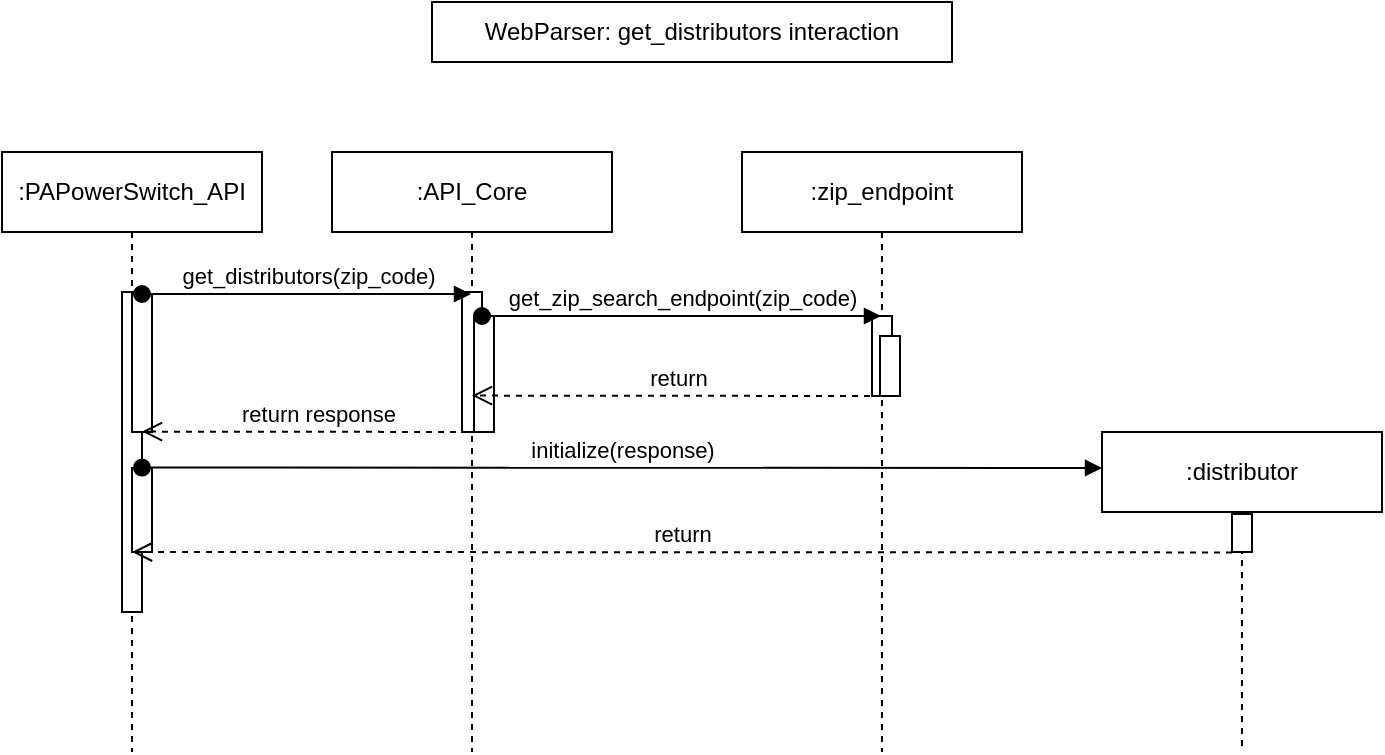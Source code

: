 <mxfile pages="3">
    <diagram name="WebParser get_distributors" id="2YBvvXClWsGukQMizWep">
        <mxGraphModel dx="1240" dy="668" grid="1" gridSize="10" guides="1" tooltips="1" connect="1" arrows="1" fold="1" page="1" pageScale="1" pageWidth="1100" pageHeight="850" math="0" shadow="0">
            <root>
                <mxCell id="0"/>
                <mxCell id="1" parent="0"/>
                <mxCell id="aM9ryv3xv72pqoxQDRHE-5" value=":PAPowerSwitch_API" style="shape=umlLifeline;perimeter=lifelinePerimeter;whiteSpace=wrap;html=1;container=0;dropTarget=0;collapsible=0;recursiveResize=0;outlineConnect=0;portConstraint=eastwest;newEdgeStyle={&quot;edgeStyle&quot;:&quot;elbowEdgeStyle&quot;,&quot;elbow&quot;:&quot;vertical&quot;,&quot;curved&quot;:0,&quot;rounded&quot;:0};" parent="1" vertex="1">
                    <mxGeometry x="205" y="275" width="130" height="300" as="geometry"/>
                </mxCell>
                <mxCell id="aM9ryv3xv72pqoxQDRHE-6" value="" style="html=1;points=[];perimeter=orthogonalPerimeter;outlineConnect=0;targetShapes=umlLifeline;portConstraint=eastwest;newEdgeStyle={&quot;edgeStyle&quot;:&quot;elbowEdgeStyle&quot;,&quot;elbow&quot;:&quot;vertical&quot;,&quot;curved&quot;:0,&quot;rounded&quot;:0};" parent="aM9ryv3xv72pqoxQDRHE-5" vertex="1">
                    <mxGeometry x="60" y="70" width="10" height="160" as="geometry"/>
                </mxCell>
                <mxCell id="XMeLWeaDgcHeaULcNXHY-28" value="" style="html=1;points=[];perimeter=orthogonalPerimeter;outlineConnect=0;targetShapes=umlLifeline;portConstraint=eastwest;newEdgeStyle={&quot;edgeStyle&quot;:&quot;elbowEdgeStyle&quot;,&quot;elbow&quot;:&quot;vertical&quot;,&quot;curved&quot;:0,&quot;rounded&quot;:0};" parent="aM9ryv3xv72pqoxQDRHE-5" vertex="1">
                    <mxGeometry x="65" y="71" width="10" height="69" as="geometry"/>
                </mxCell>
                <mxCell id="XMeLWeaDgcHeaULcNXHY-29" value="" style="html=1;points=[];perimeter=orthogonalPerimeter;outlineConnect=0;targetShapes=umlLifeline;portConstraint=eastwest;newEdgeStyle={&quot;edgeStyle&quot;:&quot;elbowEdgeStyle&quot;,&quot;elbow&quot;:&quot;vertical&quot;,&quot;curved&quot;:0,&quot;rounded&quot;:0};" parent="aM9ryv3xv72pqoxQDRHE-5" vertex="1">
                    <mxGeometry x="65" y="158" width="10" height="42" as="geometry"/>
                </mxCell>
                <mxCell id="XMeLWeaDgcHeaULcNXHY-5" value=":API_Core" style="shape=umlLifeline;perimeter=lifelinePerimeter;whiteSpace=wrap;html=1;container=0;dropTarget=0;collapsible=0;recursiveResize=0;outlineConnect=0;portConstraint=eastwest;newEdgeStyle={&quot;edgeStyle&quot;:&quot;elbowEdgeStyle&quot;,&quot;elbow&quot;:&quot;vertical&quot;,&quot;curved&quot;:0,&quot;rounded&quot;:0};" parent="1" vertex="1">
                    <mxGeometry x="370" y="275" width="140" height="300" as="geometry"/>
                </mxCell>
                <mxCell id="XMeLWeaDgcHeaULcNXHY-6" value="" style="html=1;points=[];perimeter=orthogonalPerimeter;outlineConnect=0;targetShapes=umlLifeline;portConstraint=eastwest;newEdgeStyle={&quot;edgeStyle&quot;:&quot;elbowEdgeStyle&quot;,&quot;elbow&quot;:&quot;vertical&quot;,&quot;curved&quot;:0,&quot;rounded&quot;:0};" parent="XMeLWeaDgcHeaULcNXHY-5" vertex="1">
                    <mxGeometry x="65" y="70" width="10" height="70" as="geometry"/>
                </mxCell>
                <mxCell id="XMeLWeaDgcHeaULcNXHY-8" value="" style="html=1;points=[];perimeter=orthogonalPerimeter;outlineConnect=0;targetShapes=umlLifeline;portConstraint=eastwest;newEdgeStyle={&quot;edgeStyle&quot;:&quot;elbowEdgeStyle&quot;,&quot;elbow&quot;:&quot;vertical&quot;,&quot;curved&quot;:0,&quot;rounded&quot;:0};" parent="XMeLWeaDgcHeaULcNXHY-5" vertex="1">
                    <mxGeometry x="71" y="82" width="10" height="58" as="geometry"/>
                </mxCell>
                <mxCell id="XMeLWeaDgcHeaULcNXHY-9" value=":zip_endpoint" style="shape=umlLifeline;perimeter=lifelinePerimeter;whiteSpace=wrap;html=1;container=0;dropTarget=0;collapsible=0;recursiveResize=0;outlineConnect=0;portConstraint=eastwest;newEdgeStyle={&quot;edgeStyle&quot;:&quot;elbowEdgeStyle&quot;,&quot;elbow&quot;:&quot;vertical&quot;,&quot;curved&quot;:0,&quot;rounded&quot;:0};" parent="1" vertex="1">
                    <mxGeometry x="575" y="275" width="140" height="300" as="geometry"/>
                </mxCell>
                <mxCell id="XMeLWeaDgcHeaULcNXHY-10" value="" style="html=1;points=[];perimeter=orthogonalPerimeter;outlineConnect=0;targetShapes=umlLifeline;portConstraint=eastwest;newEdgeStyle={&quot;edgeStyle&quot;:&quot;elbowEdgeStyle&quot;,&quot;elbow&quot;:&quot;vertical&quot;,&quot;curved&quot;:0,&quot;rounded&quot;:0};" parent="XMeLWeaDgcHeaULcNXHY-9" vertex="1">
                    <mxGeometry x="65" y="82" width="10" height="40" as="geometry"/>
                </mxCell>
                <mxCell id="XMeLWeaDgcHeaULcNXHY-12" value="" style="html=1;points=[];perimeter=orthogonalPerimeter;outlineConnect=0;targetShapes=umlLifeline;portConstraint=eastwest;newEdgeStyle={&quot;edgeStyle&quot;:&quot;elbowEdgeStyle&quot;,&quot;elbow&quot;:&quot;vertical&quot;,&quot;curved&quot;:0,&quot;rounded&quot;:0};" parent="XMeLWeaDgcHeaULcNXHY-9" vertex="1">
                    <mxGeometry x="69" y="92" width="10" height="30" as="geometry"/>
                </mxCell>
                <mxCell id="XMeLWeaDgcHeaULcNXHY-7" value="get_distributors(zip_code)" style="html=1;verticalAlign=bottom;startArrow=oval;endArrow=block;startSize=8;edgeStyle=elbowEdgeStyle;elbow=vertical;curved=0;rounded=0;" parent="1" edge="1">
                    <mxGeometry relative="1" as="geometry">
                        <mxPoint x="275" y="346" as="sourcePoint"/>
                        <mxPoint x="439.5" y="346.286" as="targetPoint"/>
                    </mxGeometry>
                </mxCell>
                <mxCell id="XMeLWeaDgcHeaULcNXHY-21" value="get_zip_search_endpoint(zip_code)" style="html=1;verticalAlign=bottom;startArrow=oval;endArrow=block;startSize=8;edgeStyle=elbowEdgeStyle;elbow=vertical;curved=0;rounded=0;" parent="1" target="XMeLWeaDgcHeaULcNXHY-9" edge="1">
                    <mxGeometry relative="1" as="geometry">
                        <mxPoint x="445" y="357" as="sourcePoint"/>
                        <mxPoint x="610" y="357" as="targetPoint"/>
                    </mxGeometry>
                </mxCell>
                <mxCell id="XMeLWeaDgcHeaULcNXHY-22" value=":distributor" style="shape=umlLifeline;perimeter=lifelinePerimeter;whiteSpace=wrap;html=1;container=0;dropTarget=0;collapsible=0;recursiveResize=0;outlineConnect=0;portConstraint=eastwest;newEdgeStyle={&quot;edgeStyle&quot;:&quot;elbowEdgeStyle&quot;,&quot;elbow&quot;:&quot;vertical&quot;,&quot;curved&quot;:0,&quot;rounded&quot;:0};" parent="1" vertex="1">
                    <mxGeometry x="755" y="415" width="140" height="160" as="geometry"/>
                </mxCell>
                <mxCell id="XMeLWeaDgcHeaULcNXHY-23" value="" style="html=1;points=[];perimeter=orthogonalPerimeter;outlineConnect=0;targetShapes=umlLifeline;portConstraint=eastwest;newEdgeStyle={&quot;edgeStyle&quot;:&quot;elbowEdgeStyle&quot;,&quot;elbow&quot;:&quot;vertical&quot;,&quot;curved&quot;:0,&quot;rounded&quot;:0};" parent="XMeLWeaDgcHeaULcNXHY-22" vertex="1">
                    <mxGeometry x="65" y="41" width="10" height="19" as="geometry"/>
                </mxCell>
                <mxCell id="XMeLWeaDgcHeaULcNXHY-25" value="initialize(response)" style="html=1;verticalAlign=bottom;startArrow=oval;endArrow=block;startSize=8;edgeStyle=elbowEdgeStyle;elbow=vertical;curved=0;rounded=0;entryX=0;entryY=0.111;entryDx=0;entryDy=0;entryPerimeter=0;" parent="1" target="XMeLWeaDgcHeaULcNXHY-22" edge="1">
                    <mxGeometry relative="1" as="geometry">
                        <mxPoint x="275" y="432.76" as="sourcePoint"/>
                        <mxPoint x="745" y="433" as="targetPoint"/>
                    </mxGeometry>
                </mxCell>
                <mxCell id="aM9ryv3xv72pqoxQDRHE-10" value="return" style="html=1;verticalAlign=bottom;endArrow=open;dashed=1;endSize=8;edgeStyle=elbowEdgeStyle;elbow=vertical;curved=0;rounded=0;" parent="1" edge="1">
                    <mxGeometry relative="1" as="geometry">
                        <mxPoint x="440" y="397" as="targetPoint"/>
                        <Array as="points">
                            <mxPoint x="435" y="396.8"/>
                        </Array>
                        <mxPoint x="645" y="397" as="sourcePoint"/>
                    </mxGeometry>
                </mxCell>
                <mxCell id="XMeLWeaDgcHeaULcNXHY-27" value="return response" style="html=1;verticalAlign=bottom;endArrow=open;dashed=1;endSize=8;edgeStyle=elbowEdgeStyle;elbow=vertical;curved=0;rounded=0;" parent="1" edge="1">
                    <mxGeometry relative="1" as="geometry">
                        <mxPoint x="275" y="415" as="targetPoint"/>
                        <Array as="points">
                            <mxPoint x="240" y="414.8"/>
                        </Array>
                        <mxPoint x="450" y="415" as="sourcePoint"/>
                    </mxGeometry>
                </mxCell>
                <mxCell id="XMeLWeaDgcHeaULcNXHY-30" value="return" style="html=1;verticalAlign=bottom;endArrow=open;dashed=1;endSize=8;edgeStyle=elbowEdgeStyle;elbow=vertical;curved=0;rounded=0;" parent="1" target="aM9ryv3xv72pqoxQDRHE-5" edge="1">
                    <mxGeometry relative="1" as="geometry">
                        <mxPoint x="615" y="475.2" as="targetPoint"/>
                        <Array as="points">
                            <mxPoint x="610" y="475"/>
                        </Array>
                        <mxPoint x="820" y="475.2" as="sourcePoint"/>
                    </mxGeometry>
                </mxCell>
                <mxCell id="XMeLWeaDgcHeaULcNXHY-31" value="WebParser: get_distributors interaction" style="text;html=1;strokeColor=default;fillColor=none;align=center;verticalAlign=middle;whiteSpace=wrap;rounded=0;" parent="1" vertex="1">
                    <mxGeometry x="420" y="200" width="260" height="30" as="geometry"/>
                </mxCell>
            </root>
        </mxGraphModel>
    </diagram>
    <diagram name="WebParser get_offers" id="nTTP2HI5AFDTThv7E8CJ">
        <mxGraphModel dx="1240" dy="896" grid="1" gridSize="10" guides="1" tooltips="1" connect="1" arrows="1" fold="1" page="1" pageScale="1" pageWidth="1100" pageHeight="850" math="0" shadow="0">
            <root>
                <mxCell id="XuS8CWX-rO8_mFxTx4Tf-0"/>
                <mxCell id="XuS8CWX-rO8_mFxTx4Tf-1" parent="XuS8CWX-rO8_mFxTx4Tf-0"/>
                <mxCell id="XuS8CWX-rO8_mFxTx4Tf-2" value=":PAPowerSwitch_API" style="shape=umlLifeline;perimeter=lifelinePerimeter;whiteSpace=wrap;html=1;container=0;dropTarget=0;collapsible=0;recursiveResize=0;outlineConnect=0;portConstraint=eastwest;newEdgeStyle={&quot;edgeStyle&quot;:&quot;elbowEdgeStyle&quot;,&quot;elbow&quot;:&quot;vertical&quot;,&quot;curved&quot;:0,&quot;rounded&quot;:0};" parent="XuS8CWX-rO8_mFxTx4Tf-1" vertex="1">
                    <mxGeometry x="205" y="275" width="130" height="300" as="geometry"/>
                </mxCell>
                <mxCell id="XuS8CWX-rO8_mFxTx4Tf-3" value="" style="html=1;points=[];perimeter=orthogonalPerimeter;outlineConnect=0;targetShapes=umlLifeline;portConstraint=eastwest;newEdgeStyle={&quot;edgeStyle&quot;:&quot;elbowEdgeStyle&quot;,&quot;elbow&quot;:&quot;vertical&quot;,&quot;curved&quot;:0,&quot;rounded&quot;:0};" parent="XuS8CWX-rO8_mFxTx4Tf-2" vertex="1">
                    <mxGeometry x="60" y="70" width="10" height="160" as="geometry"/>
                </mxCell>
                <mxCell id="XuS8CWX-rO8_mFxTx4Tf-4" value="" style="html=1;points=[];perimeter=orthogonalPerimeter;outlineConnect=0;targetShapes=umlLifeline;portConstraint=eastwest;newEdgeStyle={&quot;edgeStyle&quot;:&quot;elbowEdgeStyle&quot;,&quot;elbow&quot;:&quot;vertical&quot;,&quot;curved&quot;:0,&quot;rounded&quot;:0};" parent="XuS8CWX-rO8_mFxTx4Tf-2" vertex="1">
                    <mxGeometry x="65" y="71" width="10" height="69" as="geometry"/>
                </mxCell>
                <mxCell id="XuS8CWX-rO8_mFxTx4Tf-5" value="" style="html=1;points=[];perimeter=orthogonalPerimeter;outlineConnect=0;targetShapes=umlLifeline;portConstraint=eastwest;newEdgeStyle={&quot;edgeStyle&quot;:&quot;elbowEdgeStyle&quot;,&quot;elbow&quot;:&quot;vertical&quot;,&quot;curved&quot;:0,&quot;rounded&quot;:0};" parent="XuS8CWX-rO8_mFxTx4Tf-2" vertex="1">
                    <mxGeometry x="65" y="157" width="10" height="43" as="geometry"/>
                </mxCell>
                <mxCell id="XuS8CWX-rO8_mFxTx4Tf-6" value=":API_Core" style="shape=umlLifeline;perimeter=lifelinePerimeter;whiteSpace=wrap;html=1;container=0;dropTarget=0;collapsible=0;recursiveResize=0;outlineConnect=0;portConstraint=eastwest;newEdgeStyle={&quot;edgeStyle&quot;:&quot;elbowEdgeStyle&quot;,&quot;elbow&quot;:&quot;vertical&quot;,&quot;curved&quot;:0,&quot;rounded&quot;:0};" parent="XuS8CWX-rO8_mFxTx4Tf-1" vertex="1">
                    <mxGeometry x="370" y="275" width="140" height="300" as="geometry"/>
                </mxCell>
                <mxCell id="XuS8CWX-rO8_mFxTx4Tf-7" value="" style="html=1;points=[];perimeter=orthogonalPerimeter;outlineConnect=0;targetShapes=umlLifeline;portConstraint=eastwest;newEdgeStyle={&quot;edgeStyle&quot;:&quot;elbowEdgeStyle&quot;,&quot;elbow&quot;:&quot;vertical&quot;,&quot;curved&quot;:0,&quot;rounded&quot;:0};" parent="XuS8CWX-rO8_mFxTx4Tf-6" vertex="1">
                    <mxGeometry x="65" y="70" width="10" height="70" as="geometry"/>
                </mxCell>
                <mxCell id="XuS8CWX-rO8_mFxTx4Tf-8" value="" style="html=1;points=[];perimeter=orthogonalPerimeter;outlineConnect=0;targetShapes=umlLifeline;portConstraint=eastwest;newEdgeStyle={&quot;edgeStyle&quot;:&quot;elbowEdgeStyle&quot;,&quot;elbow&quot;:&quot;vertical&quot;,&quot;curved&quot;:0,&quot;rounded&quot;:0};" parent="XuS8CWX-rO8_mFxTx4Tf-6" vertex="1">
                    <mxGeometry x="71" y="82" width="10" height="38" as="geometry"/>
                </mxCell>
                <mxCell id="XuS8CWX-rO8_mFxTx4Tf-9" value=":rate_endpoint" style="shape=umlLifeline;perimeter=lifelinePerimeter;whiteSpace=wrap;html=1;container=0;dropTarget=0;collapsible=0;recursiveResize=0;outlineConnect=0;portConstraint=eastwest;newEdgeStyle={&quot;edgeStyle&quot;:&quot;elbowEdgeStyle&quot;,&quot;elbow&quot;:&quot;vertical&quot;,&quot;curved&quot;:0,&quot;rounded&quot;:0};" parent="XuS8CWX-rO8_mFxTx4Tf-1" vertex="1">
                    <mxGeometry x="575" y="275" width="140" height="295" as="geometry"/>
                </mxCell>
                <mxCell id="XuS8CWX-rO8_mFxTx4Tf-10" value="" style="html=1;points=[];perimeter=orthogonalPerimeter;outlineConnect=0;targetShapes=umlLifeline;portConstraint=eastwest;newEdgeStyle={&quot;edgeStyle&quot;:&quot;elbowEdgeStyle&quot;,&quot;elbow&quot;:&quot;vertical&quot;,&quot;curved&quot;:0,&quot;rounded&quot;:0};" parent="XuS8CWX-rO8_mFxTx4Tf-9" vertex="1">
                    <mxGeometry x="65" y="82" width="10" height="38" as="geometry"/>
                </mxCell>
                <mxCell id="XuS8CWX-rO8_mFxTx4Tf-11" value="" style="html=1;points=[];perimeter=orthogonalPerimeter;outlineConnect=0;targetShapes=umlLifeline;portConstraint=eastwest;newEdgeStyle={&quot;edgeStyle&quot;:&quot;elbowEdgeStyle&quot;,&quot;elbow&quot;:&quot;vertical&quot;,&quot;curved&quot;:0,&quot;rounded&quot;:0};" parent="XuS8CWX-rO8_mFxTx4Tf-9" vertex="1">
                    <mxGeometry x="69" y="90" width="10" height="30" as="geometry"/>
                </mxCell>
                <mxCell id="XuS8CWX-rO8_mFxTx4Tf-12" value="get_offers(id, rate_type)" style="html=1;verticalAlign=bottom;startArrow=oval;endArrow=block;startSize=8;edgeStyle=elbowEdgeStyle;elbow=vertical;curved=0;rounded=0;" parent="XuS8CWX-rO8_mFxTx4Tf-1" edge="1">
                    <mxGeometry relative="1" as="geometry">
                        <mxPoint x="275" y="346" as="sourcePoint"/>
                        <mxPoint x="439.5" y="346.286" as="targetPoint"/>
                    </mxGeometry>
                </mxCell>
                <mxCell id="XuS8CWX-rO8_mFxTx4Tf-13" value="get_rates_endpoint(id_rate_type)" style="html=1;verticalAlign=bottom;startArrow=oval;endArrow=block;startSize=8;edgeStyle=elbowEdgeStyle;elbow=vertical;curved=0;rounded=0;" parent="XuS8CWX-rO8_mFxTx4Tf-1" target="XuS8CWX-rO8_mFxTx4Tf-9" edge="1">
                    <mxGeometry relative="1" as="geometry">
                        <mxPoint x="445" y="357" as="sourcePoint"/>
                        <mxPoint x="610" y="357" as="targetPoint"/>
                    </mxGeometry>
                </mxCell>
                <mxCell id="XuS8CWX-rO8_mFxTx4Tf-14" value=":offer" style="shape=umlLifeline;perimeter=lifelinePerimeter;whiteSpace=wrap;html=1;container=0;dropTarget=0;collapsible=0;recursiveResize=0;outlineConnect=0;portConstraint=eastwest;newEdgeStyle={&quot;edgeStyle&quot;:&quot;elbowEdgeStyle&quot;,&quot;elbow&quot;:&quot;vertical&quot;,&quot;curved&quot;:0,&quot;rounded&quot;:0};" parent="XuS8CWX-rO8_mFxTx4Tf-1" vertex="1">
                    <mxGeometry x="755" y="415" width="140" height="160" as="geometry"/>
                </mxCell>
                <mxCell id="XuS8CWX-rO8_mFxTx4Tf-15" value="" style="html=1;points=[];perimeter=orthogonalPerimeter;outlineConnect=0;targetShapes=umlLifeline;portConstraint=eastwest;newEdgeStyle={&quot;edgeStyle&quot;:&quot;elbowEdgeStyle&quot;,&quot;elbow&quot;:&quot;vertical&quot;,&quot;curved&quot;:0,&quot;rounded&quot;:0};" parent="XuS8CWX-rO8_mFxTx4Tf-14" vertex="1">
                    <mxGeometry x="65" y="41" width="10" height="19" as="geometry"/>
                </mxCell>
                <mxCell id="XuS8CWX-rO8_mFxTx4Tf-16" value="initialize(response)" style="html=1;verticalAlign=bottom;startArrow=oval;endArrow=block;startSize=8;edgeStyle=elbowEdgeStyle;elbow=vertical;curved=0;rounded=0;entryX=0;entryY=0.111;entryDx=0;entryDy=0;entryPerimeter=0;" parent="XuS8CWX-rO8_mFxTx4Tf-1" target="XuS8CWX-rO8_mFxTx4Tf-14" edge="1">
                    <mxGeometry relative="1" as="geometry">
                        <mxPoint x="275" y="432.76" as="sourcePoint"/>
                        <mxPoint x="745" y="433" as="targetPoint"/>
                    </mxGeometry>
                </mxCell>
                <mxCell id="XuS8CWX-rO8_mFxTx4Tf-17" value="return" style="html=1;verticalAlign=bottom;endArrow=open;dashed=1;endSize=8;edgeStyle=elbowEdgeStyle;elbow=vertical;curved=0;rounded=0;" parent="XuS8CWX-rO8_mFxTx4Tf-1" edge="1">
                    <mxGeometry relative="1" as="geometry">
                        <mxPoint x="440" y="395" as="targetPoint"/>
                        <Array as="points">
                            <mxPoint x="435" y="394.8"/>
                        </Array>
                        <mxPoint x="645" y="395" as="sourcePoint"/>
                    </mxGeometry>
                </mxCell>
                <mxCell id="XuS8CWX-rO8_mFxTx4Tf-18" value="return response" style="html=1;verticalAlign=bottom;endArrow=open;dashed=1;endSize=8;edgeStyle=elbowEdgeStyle;elbow=vertical;curved=0;rounded=0;" parent="XuS8CWX-rO8_mFxTx4Tf-1" source="XuS8CWX-rO8_mFxTx4Tf-6" edge="1">
                    <mxGeometry relative="1" as="geometry">
                        <mxPoint x="275" y="415" as="targetPoint"/>
                        <Array as="points">
                            <mxPoint x="240" y="414.8"/>
                        </Array>
                        <mxPoint x="450" y="415" as="sourcePoint"/>
                    </mxGeometry>
                </mxCell>
                <mxCell id="XuS8CWX-rO8_mFxTx4Tf-19" value="return" style="html=1;verticalAlign=bottom;endArrow=open;dashed=1;endSize=8;edgeStyle=elbowEdgeStyle;elbow=vertical;curved=0;rounded=0;" parent="XuS8CWX-rO8_mFxTx4Tf-1" target="XuS8CWX-rO8_mFxTx4Tf-2" edge="1">
                    <mxGeometry relative="1" as="geometry">
                        <mxPoint x="615" y="475.2" as="targetPoint"/>
                        <Array as="points">
                            <mxPoint x="610" y="475"/>
                        </Array>
                        <mxPoint x="820" y="475.2" as="sourcePoint"/>
                    </mxGeometry>
                </mxCell>
                <mxCell id="XuS8CWX-rO8_mFxTx4Tf-20" value="WebParser: get_offers interaction" style="text;html=1;strokeColor=default;fillColor=none;align=center;verticalAlign=middle;whiteSpace=wrap;rounded=0;" parent="XuS8CWX-rO8_mFxTx4Tf-1" vertex="1">
                    <mxGeometry x="420" y="200" width="260" height="30" as="geometry"/>
                </mxCell>
            </root>
        </mxGraphModel>
    </diagram>
    <diagram name="Django DB" id="PKQRn7qYojGt0m-p-SgM">
        <mxGraphModel dx="1240" dy="668" grid="1" gridSize="10" guides="1" tooltips="1" connect="1" arrows="1" fold="1" page="1" pageScale="1" pageWidth="1100" pageHeight="850" math="0" shadow="0">
            <root>
                <mxCell id="r2hPy6vQ2hzi6oFaZl0J-0"/>
                <mxCell id="r2hPy6vQ2hzi6oFaZl0J-1" parent="r2hPy6vQ2hzi6oFaZl0J-0"/>
                <mxCell id="r2hPy6vQ2hzi6oFaZl0J-2" value=":User" style="shape=umlLifeline;perimeter=lifelinePerimeter;whiteSpace=wrap;html=1;container=0;dropTarget=0;collapsible=0;recursiveResize=0;outlineConnect=0;portConstraint=eastwest;newEdgeStyle={&quot;edgeStyle&quot;:&quot;elbowEdgeStyle&quot;,&quot;elbow&quot;:&quot;vertical&quot;,&quot;curved&quot;:0,&quot;rounded&quot;:0};" parent="r2hPy6vQ2hzi6oFaZl0J-1" vertex="1">
                    <mxGeometry x="280" y="329" width="130" height="251" as="geometry"/>
                </mxCell>
                <mxCell id="grPhJiHCFEYS1sM1EYGN-5" value="" style="html=1;points=[];perimeter=orthogonalPerimeter;outlineConnect=0;targetShapes=umlLifeline;portConstraint=eastwest;newEdgeStyle={&quot;edgeStyle&quot;:&quot;elbowEdgeStyle&quot;,&quot;elbow&quot;:&quot;vertical&quot;,&quot;curved&quot;:0,&quot;rounded&quot;:0};" parent="r2hPy6vQ2hzi6oFaZl0J-2" vertex="1">
                    <mxGeometry x="60" y="40" width="10" height="165.5" as="geometry"/>
                </mxCell>
                <mxCell id="r2hPy6vQ2hzi6oFaZl0J-3" value="" style="html=1;points=[];perimeter=orthogonalPerimeter;outlineConnect=0;targetShapes=umlLifeline;portConstraint=eastwest;newEdgeStyle={&quot;edgeStyle&quot;:&quot;elbowEdgeStyle&quot;,&quot;elbow&quot;:&quot;vertical&quot;,&quot;curved&quot;:0,&quot;rounded&quot;:0};" parent="r2hPy6vQ2hzi6oFaZl0J-2" vertex="1">
                    <mxGeometry x="54" y="40" width="10" height="30" as="geometry"/>
                </mxCell>
                <mxCell id="grPhJiHCFEYS1sM1EYGN-6" value="" style="html=1;points=[];perimeter=orthogonalPerimeter;outlineConnect=0;targetShapes=umlLifeline;portConstraint=eastwest;newEdgeStyle={&quot;edgeStyle&quot;:&quot;elbowEdgeStyle&quot;,&quot;elbow&quot;:&quot;vertical&quot;,&quot;curved&quot;:0,&quot;rounded&quot;:0};" parent="r2hPy6vQ2hzi6oFaZl0J-2" vertex="1">
                    <mxGeometry x="54" y="95" width="10" height="43" as="geometry"/>
                </mxCell>
                <mxCell id="r2hPy6vQ2hzi6oFaZl0J-6" value=":UserPreferences" style="shape=umlLifeline;perimeter=lifelinePerimeter;whiteSpace=wrap;html=1;container=0;dropTarget=0;collapsible=0;recursiveResize=0;outlineConnect=0;portConstraint=eastwest;newEdgeStyle={&quot;edgeStyle&quot;:&quot;elbowEdgeStyle&quot;,&quot;elbow&quot;:&quot;vertical&quot;,&quot;curved&quot;:0,&quot;rounded&quot;:0};" parent="r2hPy6vQ2hzi6oFaZl0J-1" vertex="1">
                    <mxGeometry x="880" y="290" width="140" height="300" as="geometry"/>
                </mxCell>
                <mxCell id="r2hPy6vQ2hzi6oFaZl0J-7" value="" style="html=1;points=[];perimeter=orthogonalPerimeter;outlineConnect=0;targetShapes=umlLifeline;portConstraint=eastwest;newEdgeStyle={&quot;edgeStyle&quot;:&quot;elbowEdgeStyle&quot;,&quot;elbow&quot;:&quot;vertical&quot;,&quot;curved&quot;:0,&quot;rounded&quot;:0};" parent="r2hPy6vQ2hzi6oFaZl0J-6" vertex="1">
                    <mxGeometry x="65" y="70" width="10" height="70" as="geometry"/>
                </mxCell>
                <mxCell id="r2hPy6vQ2hzi6oFaZl0J-8" value="" style="html=1;points=[];perimeter=orthogonalPerimeter;outlineConnect=0;targetShapes=umlLifeline;portConstraint=eastwest;newEdgeStyle={&quot;edgeStyle&quot;:&quot;elbowEdgeStyle&quot;,&quot;elbow&quot;:&quot;vertical&quot;,&quot;curved&quot;:0,&quot;rounded&quot;:0};" parent="r2hPy6vQ2hzi6oFaZl0J-6" vertex="1">
                    <mxGeometry x="71" y="82" width="10" height="38" as="geometry"/>
                </mxCell>
                <mxCell id="r2hPy6vQ2hzi6oFaZl0J-9" value=":rate_endpoint" style="shape=umlLifeline;perimeter=lifelinePerimeter;whiteSpace=wrap;html=1;container=0;dropTarget=0;collapsible=0;recursiveResize=0;outlineConnect=0;portConstraint=eastwest;newEdgeStyle={&quot;edgeStyle&quot;:&quot;elbowEdgeStyle&quot;,&quot;elbow&quot;:&quot;vertical&quot;,&quot;curved&quot;:0,&quot;rounded&quot;:0};" parent="r2hPy6vQ2hzi6oFaZl0J-1" vertex="1">
                    <mxGeometry x="575" y="275" width="140" height="295" as="geometry"/>
                </mxCell>
                <mxCell id="r2hPy6vQ2hzi6oFaZl0J-10" value="" style="html=1;points=[];perimeter=orthogonalPerimeter;outlineConnect=0;targetShapes=umlLifeline;portConstraint=eastwest;newEdgeStyle={&quot;edgeStyle&quot;:&quot;elbowEdgeStyle&quot;,&quot;elbow&quot;:&quot;vertical&quot;,&quot;curved&quot;:0,&quot;rounded&quot;:0};" parent="r2hPy6vQ2hzi6oFaZl0J-9" vertex="1">
                    <mxGeometry x="65" y="82" width="10" height="38" as="geometry"/>
                </mxCell>
                <mxCell id="r2hPy6vQ2hzi6oFaZl0J-11" value="" style="html=1;points=[];perimeter=orthogonalPerimeter;outlineConnect=0;targetShapes=umlLifeline;portConstraint=eastwest;newEdgeStyle={&quot;edgeStyle&quot;:&quot;elbowEdgeStyle&quot;,&quot;elbow&quot;:&quot;vertical&quot;,&quot;curved&quot;:0,&quot;rounded&quot;:0};" parent="r2hPy6vQ2hzi6oFaZl0J-9" vertex="1">
                    <mxGeometry x="69" y="90" width="10" height="30" as="geometry"/>
                </mxCell>
                <mxCell id="r2hPy6vQ2hzi6oFaZl0J-12" value="get_user_model()" style="html=1;verticalAlign=bottom;startArrow=oval;endArrow=block;startSize=8;edgeStyle=elbowEdgeStyle;elbow=vertical;curved=0;rounded=0;" parent="r2hPy6vQ2hzi6oFaZl0J-1" edge="1">
                    <mxGeometry relative="1" as="geometry">
                        <mxPoint x="110" y="350" as="sourcePoint"/>
                        <mxPoint x="280" y="350" as="targetPoint"/>
                    </mxGeometry>
                </mxCell>
                <mxCell id="r2hPy6vQ2hzi6oFaZl0J-13" value="get_rates_endpoint(id_rate_type)" style="html=1;verticalAlign=bottom;startArrow=oval;endArrow=block;startSize=8;edgeStyle=elbowEdgeStyle;elbow=vertical;curved=0;rounded=0;" parent="r2hPy6vQ2hzi6oFaZl0J-1" edge="1">
                    <mxGeometry relative="1" as="geometry">
                        <mxPoint x="600" y="790" as="sourcePoint"/>
                        <mxPoint x="799.5" y="790" as="targetPoint"/>
                    </mxGeometry>
                </mxCell>
                <mxCell id="r2hPy6vQ2hzi6oFaZl0J-14" value=":offer" style="shape=umlLifeline;perimeter=lifelinePerimeter;whiteSpace=wrap;html=1;container=0;dropTarget=0;collapsible=0;recursiveResize=0;outlineConnect=0;portConstraint=eastwest;newEdgeStyle={&quot;edgeStyle&quot;:&quot;elbowEdgeStyle&quot;,&quot;elbow&quot;:&quot;vertical&quot;,&quot;curved&quot;:0,&quot;rounded&quot;:0};" parent="r2hPy6vQ2hzi6oFaZl0J-1" vertex="1">
                    <mxGeometry x="755" y="415" width="140" height="160" as="geometry"/>
                </mxCell>
                <mxCell id="r2hPy6vQ2hzi6oFaZl0J-15" value="" style="html=1;points=[];perimeter=orthogonalPerimeter;outlineConnect=0;targetShapes=umlLifeline;portConstraint=eastwest;newEdgeStyle={&quot;edgeStyle&quot;:&quot;elbowEdgeStyle&quot;,&quot;elbow&quot;:&quot;vertical&quot;,&quot;curved&quot;:0,&quot;rounded&quot;:0};" parent="r2hPy6vQ2hzi6oFaZl0J-14" vertex="1">
                    <mxGeometry x="65" y="41" width="10" height="19" as="geometry"/>
                </mxCell>
                <mxCell id="r2hPy6vQ2hzi6oFaZl0J-16" value="initialize(response)" style="html=1;verticalAlign=bottom;startArrow=oval;endArrow=block;startSize=8;edgeStyle=elbowEdgeStyle;elbow=vertical;curved=0;rounded=0;entryX=0;entryY=0.111;entryDx=0;entryDy=0;entryPerimeter=0;" parent="r2hPy6vQ2hzi6oFaZl0J-1" edge="1">
                    <mxGeometry relative="1" as="geometry">
                        <mxPoint x="30" y="820" as="sourcePoint"/>
                        <mxPoint x="510" y="820" as="targetPoint"/>
                    </mxGeometry>
                </mxCell>
                <mxCell id="r2hPy6vQ2hzi6oFaZl0J-17" value="return" style="html=1;verticalAlign=bottom;endArrow=open;dashed=1;endSize=8;edgeStyle=elbowEdgeStyle;elbow=vertical;curved=0;rounded=0;" parent="r2hPy6vQ2hzi6oFaZl0J-1" target="grPhJiHCFEYS1sM1EYGN-2" edge="1">
                    <mxGeometry relative="1" as="geometry">
                        <mxPoint x="140" y="400.2" as="targetPoint"/>
                        <Array as="points">
                            <mxPoint x="135" y="400"/>
                        </Array>
                        <mxPoint x="345" y="400.2" as="sourcePoint"/>
                    </mxGeometry>
                </mxCell>
                <mxCell id="r2hPy6vQ2hzi6oFaZl0J-18" value="return response" style="html=1;verticalAlign=bottom;endArrow=open;dashed=1;endSize=8;edgeStyle=elbowEdgeStyle;elbow=vertical;curved=0;rounded=0;" parent="r2hPy6vQ2hzi6oFaZl0J-1" edge="1">
                    <mxGeometry relative="1" as="geometry">
                        <mxPoint x="840" y="830.2" as="targetPoint"/>
                        <Array as="points">
                            <mxPoint x="805" y="830"/>
                        </Array>
                        <mxPoint x="1004.5" y="830" as="sourcePoint"/>
                    </mxGeometry>
                </mxCell>
                <mxCell id="r2hPy6vQ2hzi6oFaZl0J-19" value="return" style="html=1;verticalAlign=bottom;endArrow=open;dashed=1;endSize=8;edgeStyle=elbowEdgeStyle;elbow=vertical;curved=0;rounded=0;" parent="r2hPy6vQ2hzi6oFaZl0J-1" edge="1">
                    <mxGeometry relative="1" as="geometry">
                        <mxPoint x="10" y="800" as="targetPoint"/>
                        <Array as="points">
                            <mxPoint x="350.5" y="800"/>
                        </Array>
                        <mxPoint x="560.5" y="800.2" as="sourcePoint"/>
                    </mxGeometry>
                </mxCell>
                <mxCell id="r2hPy6vQ2hzi6oFaZl0J-20" value="WebParser: get_offers interaction" style="text;html=1;strokeColor=default;fillColor=none;align=center;verticalAlign=middle;whiteSpace=wrap;rounded=0;" parent="r2hPy6vQ2hzi6oFaZl0J-1" vertex="1">
                    <mxGeometry x="420" y="200" width="260" height="30" as="geometry"/>
                </mxCell>
                <mxCell id="grPhJiHCFEYS1sM1EYGN-0" value=":registration_view" style="shape=umlLifeline;perimeter=lifelinePerimeter;whiteSpace=wrap;html=1;container=0;dropTarget=0;collapsible=0;recursiveResize=0;outlineConnect=0;portConstraint=eastwest;newEdgeStyle={&quot;edgeStyle&quot;:&quot;elbowEdgeStyle&quot;,&quot;elbow&quot;:&quot;vertical&quot;,&quot;curved&quot;:0,&quot;rounded&quot;:0};" parent="r2hPy6vQ2hzi6oFaZl0J-1" vertex="1">
                    <mxGeometry x="40" y="275" width="130" height="300" as="geometry"/>
                </mxCell>
                <mxCell id="grPhJiHCFEYS1sM1EYGN-1" value="" style="html=1;points=[];perimeter=orthogonalPerimeter;outlineConnect=0;targetShapes=umlLifeline;portConstraint=eastwest;newEdgeStyle={&quot;edgeStyle&quot;:&quot;elbowEdgeStyle&quot;,&quot;elbow&quot;:&quot;vertical&quot;,&quot;curved&quot;:0,&quot;rounded&quot;:0};" parent="grPhJiHCFEYS1sM1EYGN-0" vertex="1">
                    <mxGeometry x="60" y="70" width="10" height="160" as="geometry"/>
                </mxCell>
                <mxCell id="grPhJiHCFEYS1sM1EYGN-2" value="" style="html=1;points=[];perimeter=orthogonalPerimeter;outlineConnect=0;targetShapes=umlLifeline;portConstraint=eastwest;newEdgeStyle={&quot;edgeStyle&quot;:&quot;elbowEdgeStyle&quot;,&quot;elbow&quot;:&quot;vertical&quot;,&quot;curved&quot;:0,&quot;rounded&quot;:0};" parent="grPhJiHCFEYS1sM1EYGN-0" vertex="1">
                    <mxGeometry x="65" y="75" width="10" height="55" as="geometry"/>
                </mxCell>
                <mxCell id="grPhJiHCFEYS1sM1EYGN-3" value="" style="html=1;points=[];perimeter=orthogonalPerimeter;outlineConnect=0;targetShapes=umlLifeline;portConstraint=eastwest;newEdgeStyle={&quot;edgeStyle&quot;:&quot;elbowEdgeStyle&quot;,&quot;elbow&quot;:&quot;vertical&quot;,&quot;curved&quot;:0,&quot;rounded&quot;:0};" parent="grPhJiHCFEYS1sM1EYGN-0" vertex="1">
                    <mxGeometry x="65" y="149" width="10" height="43" as="geometry"/>
                </mxCell>
                <mxCell id="grPhJiHCFEYS1sM1EYGN-4" value="get_user_model(email)" style="html=1;verticalAlign=bottom;startArrow=oval;endArrow=block;startSize=8;edgeStyle=elbowEdgeStyle;elbow=vertical;curved=0;rounded=0;" parent="r2hPy6vQ2hzi6oFaZl0J-1" target="grPhJiHCFEYS1sM1EYGN-6" edge="1">
                    <mxGeometry relative="1" as="geometry">
                        <mxPoint x="110" y="424" as="sourcePoint"/>
                        <mxPoint x="330" y="424" as="targetPoint"/>
                    </mxGeometry>
                </mxCell>
            </root>
        </mxGraphModel>
    </diagram>
    <diagram id="AvooYl-sjqhJj6FUFPEY" name="EmailScheduler">
        <mxGraphModel dx="1640" dy="896" grid="0" gridSize="10" guides="1" tooltips="1" connect="1" arrows="1" fold="1" page="0" pageScale="1" pageWidth="850" pageHeight="1100" math="0" shadow="0">
            <root>
                <mxCell id="0"/>
                <mxCell id="1" parent="0"/>
                <mxCell id="-tti-HqNuHbsWi5QXHH7-1" value="email_batch_instance:&lt;br&gt;Email_Batch" style="shape=umlLifeline;perimeter=lifelinePerimeter;whiteSpace=wrap;html=1;container=0;dropTarget=0;collapsible=0;recursiveResize=0;outlineConnect=0;portConstraint=eastwest;newEdgeStyle={&quot;edgeStyle&quot;:&quot;elbowEdgeStyle&quot;,&quot;elbow&quot;:&quot;vertical&quot;,&quot;curved&quot;:0,&quot;rounded&quot;:0};" vertex="1" parent="1">
                    <mxGeometry x="170" y="281" width="130" height="331" as="geometry"/>
                </mxCell>
                <mxCell id="-tti-HqNuHbsWi5QXHH7-2" value="" style="html=1;points=[];perimeter=orthogonalPerimeter;outlineConnect=0;targetShapes=umlLifeline;portConstraint=eastwest;newEdgeStyle={&quot;edgeStyle&quot;:&quot;elbowEdgeStyle&quot;,&quot;elbow&quot;:&quot;vertical&quot;,&quot;curved&quot;:0,&quot;rounded&quot;:0};" vertex="1" parent="-tti-HqNuHbsWi5QXHH7-1">
                    <mxGeometry x="60" y="89" width="10" height="187" as="geometry"/>
                </mxCell>
                <mxCell id="-tti-HqNuHbsWi5QXHH7-3" value="gmail_service:Gmail" style="shape=umlLifeline;perimeter=lifelinePerimeter;whiteSpace=wrap;html=1;container=0;dropTarget=0;collapsible=0;recursiveResize=0;outlineConnect=0;portConstraint=eastwest;newEdgeStyle={&quot;edgeStyle&quot;:&quot;elbowEdgeStyle&quot;,&quot;elbow&quot;:&quot;vertical&quot;,&quot;curved&quot;:0,&quot;rounded&quot;:0};" vertex="1" parent="1">
                    <mxGeometry x="728" y="277" width="140" height="335" as="geometry"/>
                </mxCell>
                <mxCell id="-tti-HqNuHbsWi5QXHH7-4" value="EmailScheduler: send_contract_expiration_emails" style="text;html=1;strokeColor=default;fillColor=none;align=center;verticalAlign=middle;whiteSpace=wrap;rounded=0;" vertex="1" parent="1">
                    <mxGeometry x="371" y="215" width="260" height="30" as="geometry"/>
                </mxCell>
                <mxCell id="-tti-HqNuHbsWi5QXHH7-5" value="send_contract_expiration_emails()" style="html=1;verticalAlign=bottom;startArrow=oval;endArrow=block;startSize=8;edgeStyle=elbowEdgeStyle;elbow=vertical;curved=0;rounded=0;" edge="1" parent="1" target="-tti-HqNuHbsWi5QXHH7-2">
                    <mxGeometry relative="1" as="geometry">
                        <mxPoint x="-43" y="397" as="sourcePoint"/>
                        <mxPoint x="145.5" y="375.286" as="targetPoint"/>
                        <Array as="points">
                            <mxPoint x="102" y="397"/>
                        </Array>
                    </mxGeometry>
                </mxCell>
                <mxCell id="-tti-HqNuHbsWi5QXHH7-6" value="" style="html=1;points=[];perimeter=orthogonalPerimeter;" vertex="1" parent="1">
                    <mxGeometry x="235" y="409" width="10" height="40" as="geometry"/>
                </mxCell>
                <mxCell id="-tti-HqNuHbsWi5QXHH7-7" value="get_offer_options(email)" style="edgeStyle=orthogonalEdgeStyle;html=1;align=left;spacingLeft=2;endArrow=block;rounded=0;entryX=1;entryY=0;" edge="1" parent="1" target="-tti-HqNuHbsWi5QXHH7-6">
                    <mxGeometry x="0.013" relative="1" as="geometry">
                        <mxPoint x="240" y="389" as="sourcePoint"/>
                        <Array as="points">
                            <mxPoint x="270" y="389"/>
                        </Array>
                        <mxPoint as="offset"/>
                    </mxGeometry>
                </mxCell>
                <mxCell id="-tti-HqNuHbsWi5QXHH7-8" value="" style="html=1;points=[];perimeter=orthogonalPerimeter;" vertex="1" parent="1">
                    <mxGeometry x="235" y="486" width="10" height="40" as="geometry"/>
                </mxCell>
                <mxCell id="-tti-HqNuHbsWi5QXHH7-9" value="django.template.loader.render_to_string(email_template, context)" style="edgeStyle=orthogonalEdgeStyle;html=1;align=left;spacingLeft=2;endArrow=block;rounded=0;entryX=1;entryY=0;" edge="1" parent="1" target="-tti-HqNuHbsWi5QXHH7-8">
                    <mxGeometry x="0.013" relative="1" as="geometry">
                        <mxPoint x="240" y="466" as="sourcePoint"/>
                        <Array as="points">
                            <mxPoint x="270" y="466"/>
                        </Array>
                        <mxPoint as="offset"/>
                    </mxGeometry>
                </mxCell>
                <mxCell id="-tti-HqNuHbsWi5QXHH7-10" value="" style="html=1;points=[];perimeter=orthogonalPerimeter;" vertex="1" parent="1">
                    <mxGeometry x="793" y="523" width="10" height="68" as="geometry"/>
                </mxCell>
                <mxCell id="-tti-HqNuHbsWi5QXHH7-11" value="django.core.mail.send_mail(subject, &quot;&quot;, from, to, message)" style="html=1;verticalAlign=bottom;startArrow=oval;startFill=1;endArrow=block;startSize=8;" edge="1" parent="1" target="-tti-HqNuHbsWi5QXHH7-10">
                    <mxGeometry width="60" relative="1" as="geometry">
                        <mxPoint x="236" y="544" as="sourcePoint"/>
                        <mxPoint x="296" y="544" as="targetPoint"/>
                    </mxGeometry>
                </mxCell>
                <mxCell id="-tti-HqNuHbsWi5QXHH7-12" value="for each row in Contract_Watch_Dog_Instance.contract_end_dates_df" style="shape=umlFrame;whiteSpace=wrap;html=1;width=413;height=28;boundedLbl=1;verticalAlign=middle;align=left;spacingLeft=5;" vertex="1" parent="1">
                    <mxGeometry x="196" y="332" width="481" height="249" as="geometry"/>
                </mxCell>
            </root>
        </mxGraphModel>
    </diagram>
</mxfile>